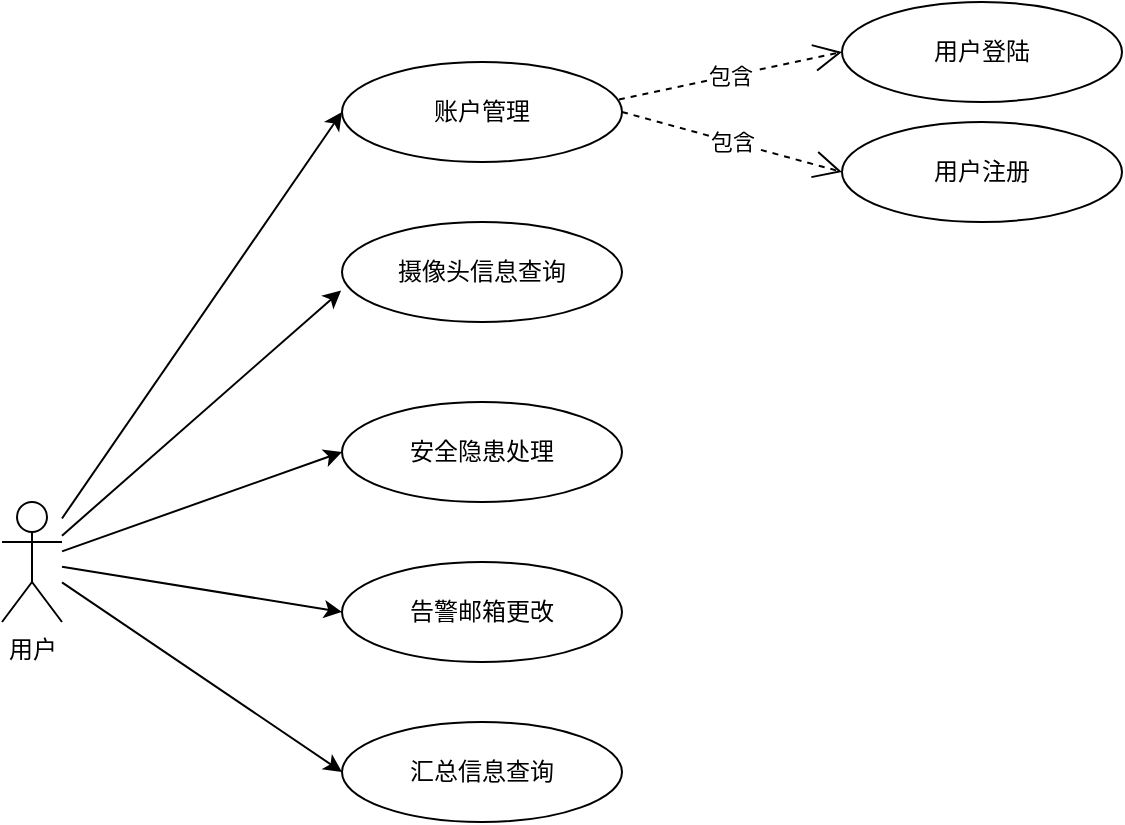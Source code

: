 <mxfile version="21.3.2" type="github">
  <diagram name="第 1 页" id="n30ETD1dtqHuyAHYV6Dz">
    <mxGraphModel dx="1594" dy="895" grid="1" gridSize="10" guides="1" tooltips="1" connect="1" arrows="1" fold="1" page="1" pageScale="1" pageWidth="827" pageHeight="1169" math="0" shadow="0">
      <root>
        <mxCell id="0" />
        <mxCell id="1" parent="0" />
        <mxCell id="qOatC5vS201_eEuQQ-8l-10" style="rounded=0;orthogonalLoop=1;jettySize=auto;html=1;entryX=0;entryY=0.5;entryDx=0;entryDy=0;" edge="1" parent="1" source="qOatC5vS201_eEuQQ-8l-1" target="qOatC5vS201_eEuQQ-8l-2">
          <mxGeometry relative="1" as="geometry" />
        </mxCell>
        <mxCell id="qOatC5vS201_eEuQQ-8l-11" style="rounded=0;orthogonalLoop=1;jettySize=auto;html=1;entryX=-0.003;entryY=0.685;entryDx=0;entryDy=0;entryPerimeter=0;" edge="1" parent="1" source="qOatC5vS201_eEuQQ-8l-1" target="qOatC5vS201_eEuQQ-8l-3">
          <mxGeometry relative="1" as="geometry" />
        </mxCell>
        <mxCell id="qOatC5vS201_eEuQQ-8l-12" style="rounded=0;orthogonalLoop=1;jettySize=auto;html=1;entryX=0;entryY=0.5;entryDx=0;entryDy=0;" edge="1" parent="1" source="qOatC5vS201_eEuQQ-8l-1" target="qOatC5vS201_eEuQQ-8l-4">
          <mxGeometry relative="1" as="geometry" />
        </mxCell>
        <mxCell id="qOatC5vS201_eEuQQ-8l-13" style="rounded=0;orthogonalLoop=1;jettySize=auto;html=1;entryX=0;entryY=0.5;entryDx=0;entryDy=0;" edge="1" parent="1" source="qOatC5vS201_eEuQQ-8l-1" target="qOatC5vS201_eEuQQ-8l-5">
          <mxGeometry relative="1" as="geometry" />
        </mxCell>
        <mxCell id="qOatC5vS201_eEuQQ-8l-14" style="rounded=0;orthogonalLoop=1;jettySize=auto;html=1;entryX=0;entryY=0.5;entryDx=0;entryDy=0;" edge="1" parent="1" source="qOatC5vS201_eEuQQ-8l-1" target="qOatC5vS201_eEuQQ-8l-6">
          <mxGeometry relative="1" as="geometry" />
        </mxCell>
        <mxCell id="qOatC5vS201_eEuQQ-8l-1" value="用户" style="shape=umlActor;verticalLabelPosition=bottom;verticalAlign=top;html=1;" vertex="1" parent="1">
          <mxGeometry x="70" y="420" width="30" height="60" as="geometry" />
        </mxCell>
        <mxCell id="qOatC5vS201_eEuQQ-8l-2" value="账户管理" style="ellipse;whiteSpace=wrap;html=1;fontFamily=宋体;" vertex="1" parent="1">
          <mxGeometry x="240" y="200" width="140" height="50" as="geometry" />
        </mxCell>
        <mxCell id="qOatC5vS201_eEuQQ-8l-3" value="摄像头信息查询" style="ellipse;whiteSpace=wrap;html=1;" vertex="1" parent="1">
          <mxGeometry x="240" y="280" width="140" height="50" as="geometry" />
        </mxCell>
        <mxCell id="qOatC5vS201_eEuQQ-8l-4" value="安全隐患处理" style="ellipse;whiteSpace=wrap;html=1;" vertex="1" parent="1">
          <mxGeometry x="240" y="370" width="140" height="50" as="geometry" />
        </mxCell>
        <mxCell id="qOatC5vS201_eEuQQ-8l-5" value="告警邮箱更改" style="ellipse;whiteSpace=wrap;html=1;" vertex="1" parent="1">
          <mxGeometry x="240" y="450" width="140" height="50" as="geometry" />
        </mxCell>
        <mxCell id="qOatC5vS201_eEuQQ-8l-6" value="汇总信息查询" style="ellipse;whiteSpace=wrap;html=1;" vertex="1" parent="1">
          <mxGeometry x="240" y="530" width="140" height="50" as="geometry" />
        </mxCell>
        <mxCell id="qOatC5vS201_eEuQQ-8l-7" value="用户登陆" style="ellipse;whiteSpace=wrap;html=1;fontFamily=宋体;" vertex="1" parent="1">
          <mxGeometry x="490" y="170" width="140" height="50" as="geometry" />
        </mxCell>
        <mxCell id="qOatC5vS201_eEuQQ-8l-8" value="用户注册" style="ellipse;whiteSpace=wrap;html=1;fontFamily=宋体;" vertex="1" parent="1">
          <mxGeometry x="490" y="230" width="140" height="50" as="geometry" />
        </mxCell>
        <mxCell id="qOatC5vS201_eEuQQ-8l-15" value="包含" style="endArrow=open;endSize=12;dashed=1;html=1;rounded=0;exitX=0.989;exitY=0.374;exitDx=0;exitDy=0;exitPerimeter=0;entryX=0;entryY=0.5;entryDx=0;entryDy=0;" edge="1" parent="1" source="qOatC5vS201_eEuQQ-8l-2" target="qOatC5vS201_eEuQQ-8l-7">
          <mxGeometry width="160" relative="1" as="geometry">
            <mxPoint x="420" y="380" as="sourcePoint" />
            <mxPoint x="480" y="180" as="targetPoint" />
          </mxGeometry>
        </mxCell>
        <mxCell id="qOatC5vS201_eEuQQ-8l-16" value="包含" style="endArrow=open;endSize=12;dashed=1;html=1;rounded=0;entryX=0;entryY=0.5;entryDx=0;entryDy=0;exitX=1;exitY=0.5;exitDx=0;exitDy=0;" edge="1" parent="1" source="qOatC5vS201_eEuQQ-8l-2" target="qOatC5vS201_eEuQQ-8l-8">
          <mxGeometry width="160" relative="1" as="geometry">
            <mxPoint x="380" y="220" as="sourcePoint" />
            <mxPoint x="500" y="205" as="targetPoint" />
          </mxGeometry>
        </mxCell>
      </root>
    </mxGraphModel>
  </diagram>
</mxfile>
